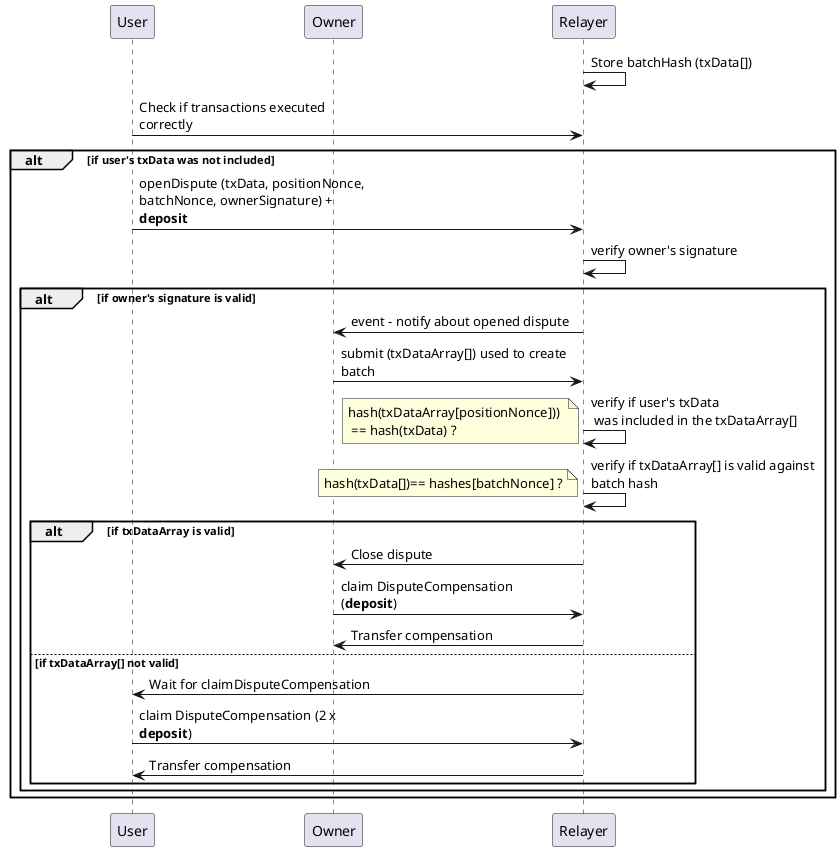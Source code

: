 @startuml
skinparam maxMessageSize 230
skinparam ParticipantPadding 70

participant User
participant Owner
participant Relayer

Relayer -> Relayer: Store batchHash (txData[])

User -> Relayer: Check if transactions executed correctly
alt if user's txData was not included
    User -> Relayer: openDispute (txData, positionNonce, batchNonce, ownerSignature) + **deposit**
    Relayer -> Relayer: verify owner's signature
    alt if owner's signature is valid
        Relayer -> Owner: event - notify about opened dispute
        Owner -> Relayer: submit (txDataArray[]) used to create batch

        Relayer -> Relayer: verify if user's txData \n was included in the txDataArray[]
        note left: hash(txDataArray[positionNonce])) \n == hash(txData) ?
        Relayer -> Relayer: verify if txDataArray[] is valid against batch hash 
        note left: hash(txData[])== hashes[batchNonce] ?

        alt if txDataArray is valid
            Relayer -> Owner: Close dispute
            Owner -> Relayer: claim DisputeCompensation (**deposit**)
            Relayer -> Owner: Transfer compensation
       else if txDataArray[] not valid
            Relayer -> User: Wait for claimDisputeCompensation
            User -> Relayer: claim DisputeCompensation (2 x **deposit**)
            Relayer -> User: Transfer compensation
        end
    end
end

@enduml